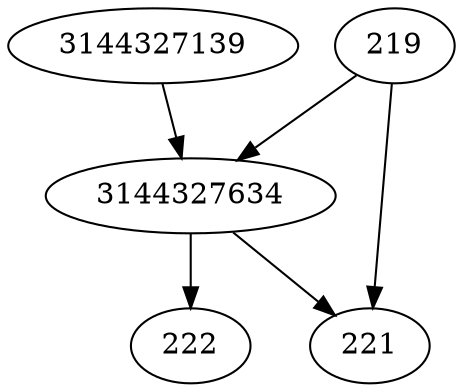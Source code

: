 strict digraph  {
3144327139;
3144327634;
219;
221;
222;
3144327139 -> 3144327634;
3144327634 -> 221;
3144327634 -> 222;
219 -> 221;
219 -> 3144327634;
}
